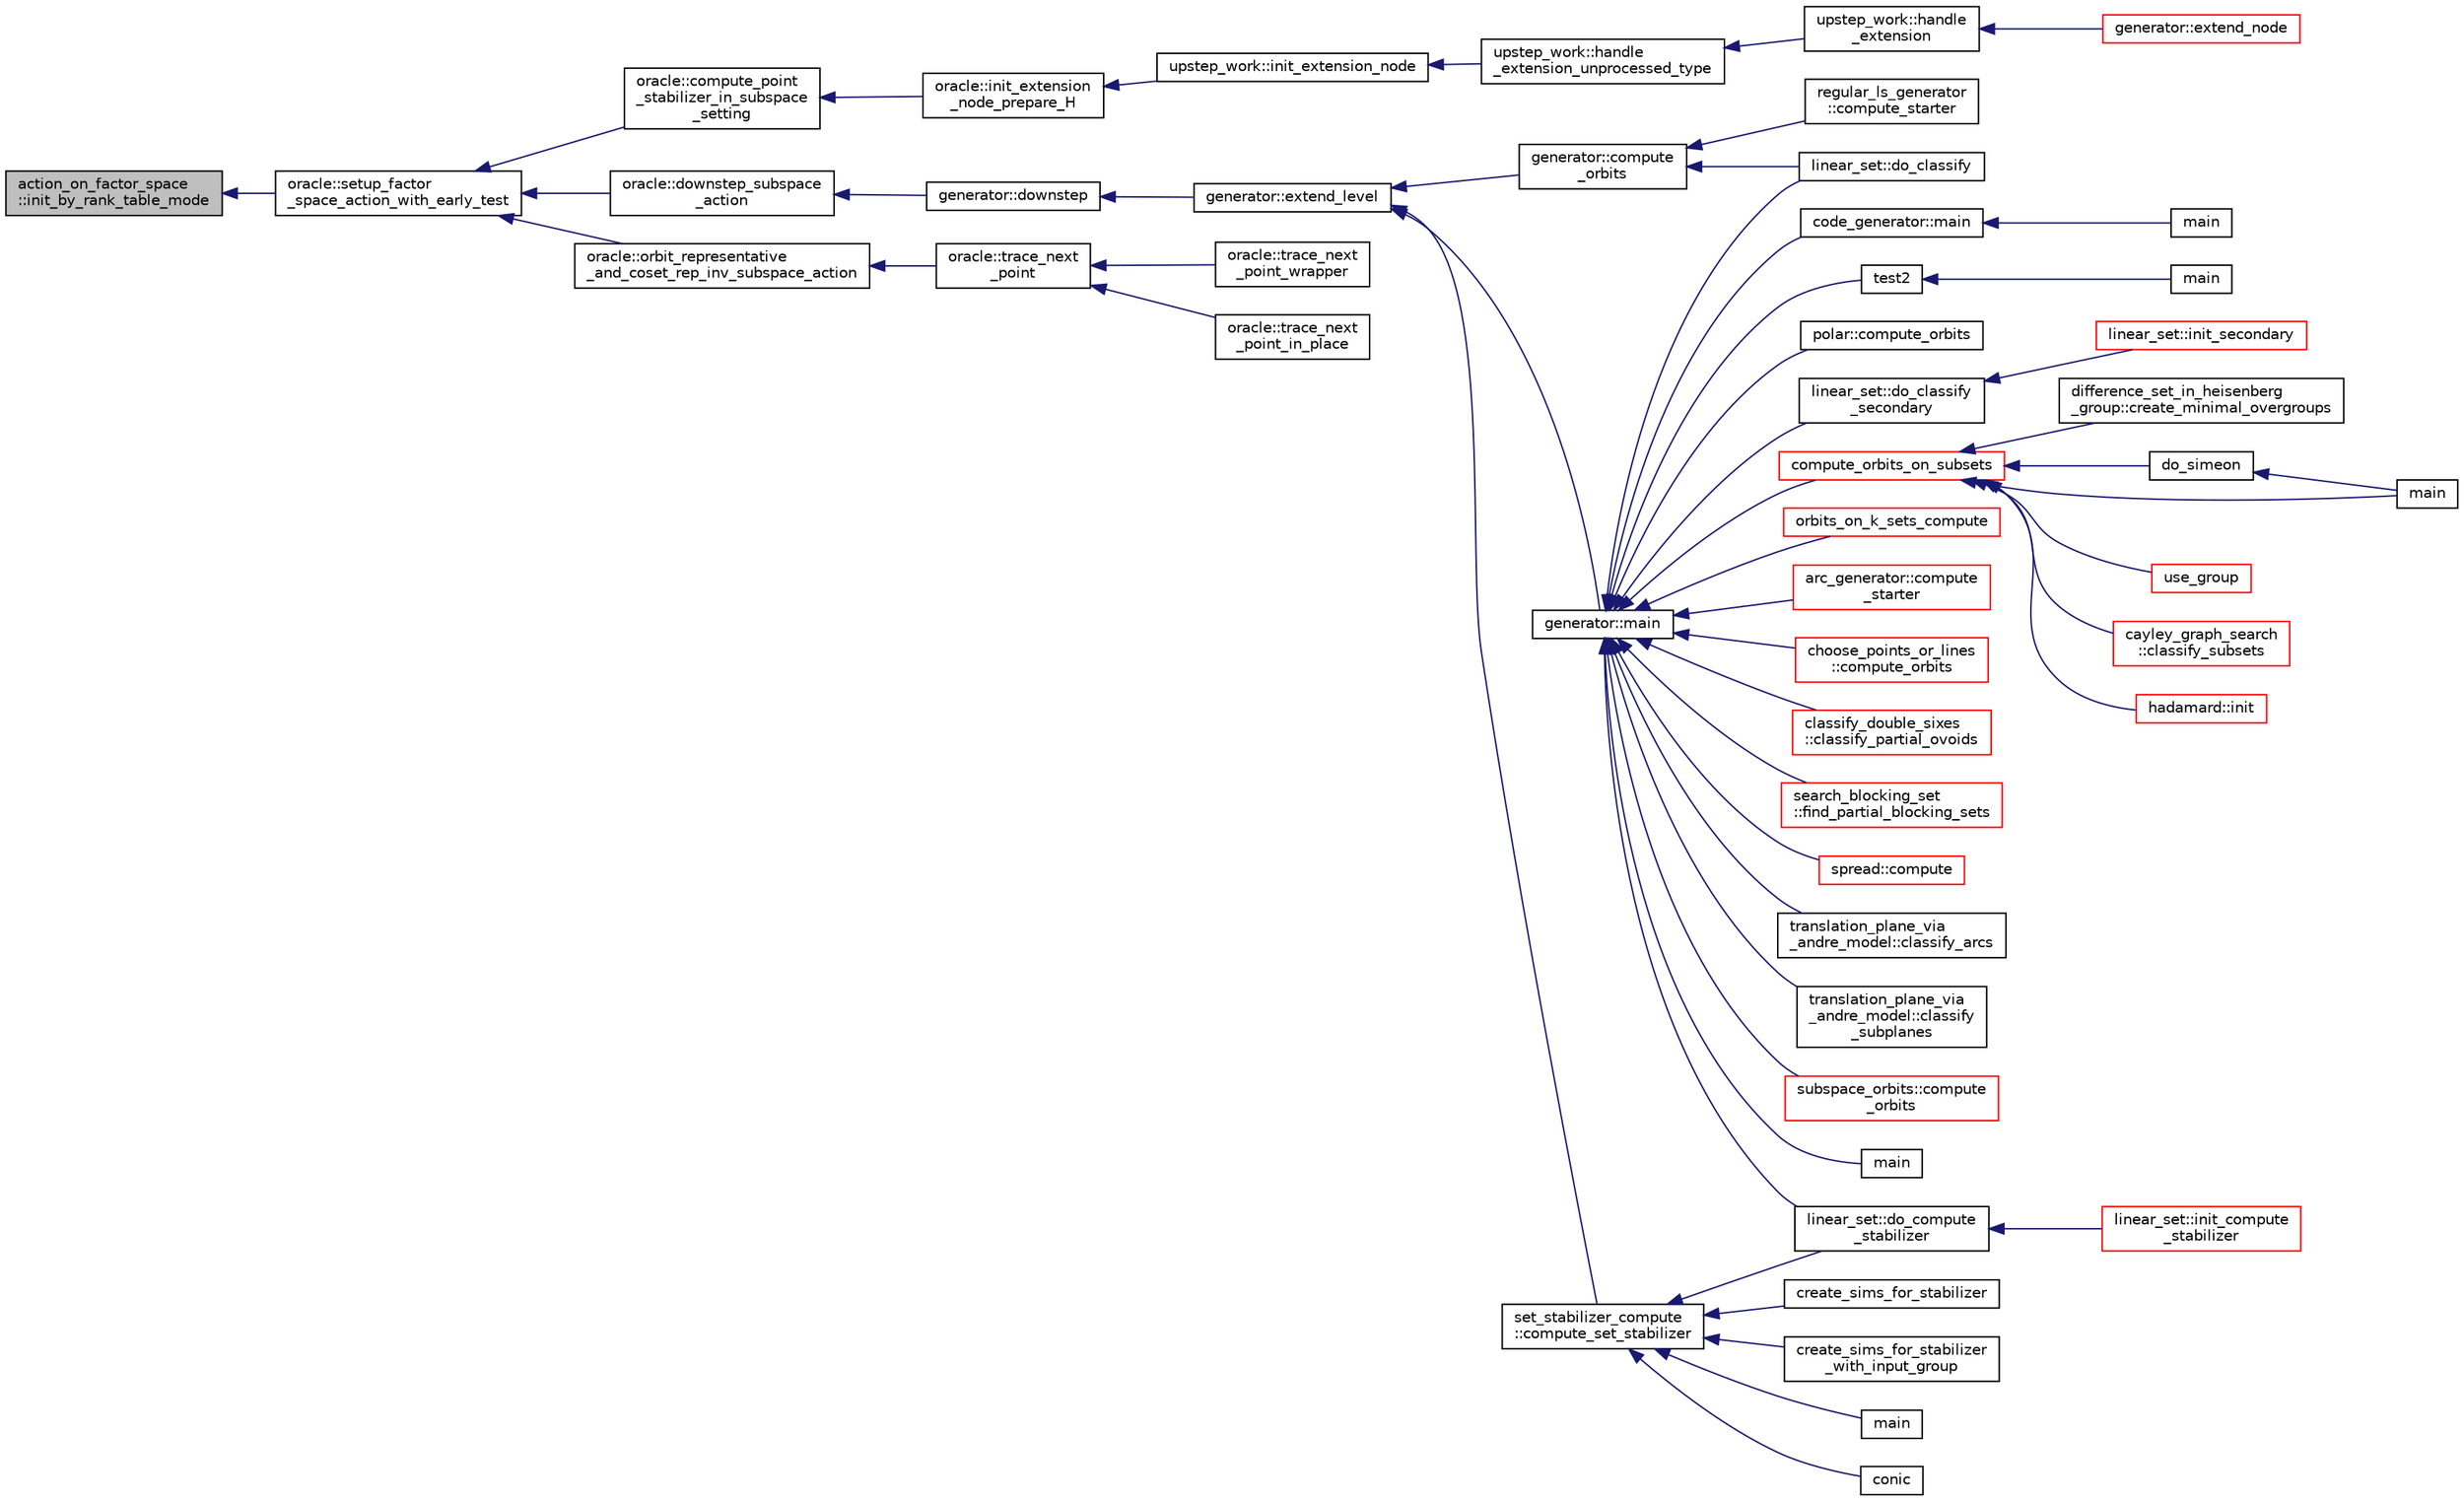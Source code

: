 digraph "action_on_factor_space::init_by_rank_table_mode"
{
  edge [fontname="Helvetica",fontsize="10",labelfontname="Helvetica",labelfontsize="10"];
  node [fontname="Helvetica",fontsize="10",shape=record];
  rankdir="LR";
  Node768 [label="action_on_factor_space\l::init_by_rank_table_mode",height=0.2,width=0.4,color="black", fillcolor="grey75", style="filled", fontcolor="black"];
  Node768 -> Node769 [dir="back",color="midnightblue",fontsize="10",style="solid",fontname="Helvetica"];
  Node769 [label="oracle::setup_factor\l_space_action_with_early_test",height=0.2,width=0.4,color="black", fillcolor="white", style="filled",URL="$d7/da7/classoracle.html#a7c26a85886666829e9727df91d2f01ad"];
  Node769 -> Node770 [dir="back",color="midnightblue",fontsize="10",style="solid",fontname="Helvetica"];
  Node770 [label="oracle::compute_point\l_stabilizer_in_subspace\l_setting",height=0.2,width=0.4,color="black", fillcolor="white", style="filled",URL="$d7/da7/classoracle.html#ac88b56b30c84a4b5cd9b75869d468025"];
  Node770 -> Node771 [dir="back",color="midnightblue",fontsize="10",style="solid",fontname="Helvetica"];
  Node771 [label="oracle::init_extension\l_node_prepare_H",height=0.2,width=0.4,color="black", fillcolor="white", style="filled",URL="$d7/da7/classoracle.html#a6a121e9674bbd011685430a95dbc1b77"];
  Node771 -> Node772 [dir="back",color="midnightblue",fontsize="10",style="solid",fontname="Helvetica"];
  Node772 [label="upstep_work::init_extension_node",height=0.2,width=0.4,color="black", fillcolor="white", style="filled",URL="$d2/dd6/classupstep__work.html#ad74931a4c6dc97102d405a755433297d"];
  Node772 -> Node773 [dir="back",color="midnightblue",fontsize="10",style="solid",fontname="Helvetica"];
  Node773 [label="upstep_work::handle\l_extension_unprocessed_type",height=0.2,width=0.4,color="black", fillcolor="white", style="filled",URL="$d2/dd6/classupstep__work.html#a4687dfab87eb7d0646cb79008dd3d32d"];
  Node773 -> Node774 [dir="back",color="midnightblue",fontsize="10",style="solid",fontname="Helvetica"];
  Node774 [label="upstep_work::handle\l_extension",height=0.2,width=0.4,color="black", fillcolor="white", style="filled",URL="$d2/dd6/classupstep__work.html#ad8ba22a74e9884f92e11340b24e6a6d6"];
  Node774 -> Node775 [dir="back",color="midnightblue",fontsize="10",style="solid",fontname="Helvetica"];
  Node775 [label="generator::extend_node",height=0.2,width=0.4,color="red", fillcolor="white", style="filled",URL="$d7/d73/classgenerator.html#ac71fa071cf218f54cdd9306a541744ae"];
  Node769 -> Node845 [dir="back",color="midnightblue",fontsize="10",style="solid",fontname="Helvetica"];
  Node845 [label="oracle::downstep_subspace\l_action",height=0.2,width=0.4,color="black", fillcolor="white", style="filled",URL="$d7/da7/classoracle.html#a26f568b84b1ca2c24f619278ac88c407"];
  Node845 -> Node846 [dir="back",color="midnightblue",fontsize="10",style="solid",fontname="Helvetica"];
  Node846 [label="generator::downstep",height=0.2,width=0.4,color="black", fillcolor="white", style="filled",URL="$d7/d73/classgenerator.html#ad90bc284af0b5f5beae960a0bd7a5b43"];
  Node846 -> Node777 [dir="back",color="midnightblue",fontsize="10",style="solid",fontname="Helvetica"];
  Node777 [label="generator::extend_level",height=0.2,width=0.4,color="black", fillcolor="white", style="filled",URL="$d7/d73/classgenerator.html#a91b84d80ccec0cd2136bc221c30e0f8e"];
  Node777 -> Node778 [dir="back",color="midnightblue",fontsize="10",style="solid",fontname="Helvetica"];
  Node778 [label="set_stabilizer_compute\l::compute_set_stabilizer",height=0.2,width=0.4,color="black", fillcolor="white", style="filled",URL="$d8/dc6/classset__stabilizer__compute.html#ad4f92074322e98c7cd0ed5d4f8486b76"];
  Node778 -> Node779 [dir="back",color="midnightblue",fontsize="10",style="solid",fontname="Helvetica"];
  Node779 [label="main",height=0.2,width=0.4,color="black", fillcolor="white", style="filled",URL="$db/d67/test__hyperoval_8_c.html#a3c04138a5bfe5d72780bb7e82a18e627"];
  Node778 -> Node780 [dir="back",color="midnightblue",fontsize="10",style="solid",fontname="Helvetica"];
  Node780 [label="conic",height=0.2,width=0.4,color="black", fillcolor="white", style="filled",URL="$d4/de8/conic_8_c.html#a96def9474b981a9d5831a9b48d85d652"];
  Node778 -> Node781 [dir="back",color="midnightblue",fontsize="10",style="solid",fontname="Helvetica"];
  Node781 [label="linear_set::do_compute\l_stabilizer",height=0.2,width=0.4,color="black", fillcolor="white", style="filled",URL="$dd/d86/classlinear__set.html#ae8f58ded28fb5370f4459cca42b7463b"];
  Node781 -> Node782 [dir="back",color="midnightblue",fontsize="10",style="solid",fontname="Helvetica"];
  Node782 [label="linear_set::init_compute\l_stabilizer",height=0.2,width=0.4,color="red", fillcolor="white", style="filled",URL="$dd/d86/classlinear__set.html#a0cc3eaec1896fdc977b62e94623b055b"];
  Node778 -> Node784 [dir="back",color="midnightblue",fontsize="10",style="solid",fontname="Helvetica"];
  Node784 [label="create_sims_for_stabilizer",height=0.2,width=0.4,color="black", fillcolor="white", style="filled",URL="$d0/d76/tl__algebra__and__number__theory_8h.html#af2c67d225072549409be710ac3cd30f8"];
  Node778 -> Node785 [dir="back",color="midnightblue",fontsize="10",style="solid",fontname="Helvetica"];
  Node785 [label="create_sims_for_stabilizer\l_with_input_group",height=0.2,width=0.4,color="black", fillcolor="white", style="filled",URL="$d0/d76/tl__algebra__and__number__theory_8h.html#af5482567a8d6ba5c2fe593bf6f7f9a0f"];
  Node777 -> Node786 [dir="back",color="midnightblue",fontsize="10",style="solid",fontname="Helvetica"];
  Node786 [label="generator::compute\l_orbits",height=0.2,width=0.4,color="black", fillcolor="white", style="filled",URL="$d7/d73/classgenerator.html#a23989bc20ecaaed39c4119c758367f40"];
  Node786 -> Node787 [dir="back",color="midnightblue",fontsize="10",style="solid",fontname="Helvetica"];
  Node787 [label="regular_ls_generator\l::compute_starter",height=0.2,width=0.4,color="black", fillcolor="white", style="filled",URL="$d2/dd8/classregular__ls__generator.html#aa38907741058694a73194b02ceb4a53d"];
  Node786 -> Node788 [dir="back",color="midnightblue",fontsize="10",style="solid",fontname="Helvetica"];
  Node788 [label="linear_set::do_classify",height=0.2,width=0.4,color="black", fillcolor="white", style="filled",URL="$dd/d86/classlinear__set.html#a3eb2dbce7fa8b71901dfc12f288ddd0c"];
  Node777 -> Node789 [dir="back",color="midnightblue",fontsize="10",style="solid",fontname="Helvetica"];
  Node789 [label="generator::main",height=0.2,width=0.4,color="black", fillcolor="white", style="filled",URL="$d7/d73/classgenerator.html#a01abff8e9f231bf0d82e2e8e0061f242"];
  Node789 -> Node790 [dir="back",color="midnightblue",fontsize="10",style="solid",fontname="Helvetica"];
  Node790 [label="main",height=0.2,width=0.4,color="black", fillcolor="white", style="filled",URL="$d2/d11/codes_8h.html#a217dbf8b442f20279ea00b898af96f52"];
  Node789 -> Node791 [dir="back",color="midnightblue",fontsize="10",style="solid",fontname="Helvetica"];
  Node791 [label="code_generator::main",height=0.2,width=0.4,color="black", fillcolor="white", style="filled",URL="$db/d37/classcode__generator.html#ab3cf3a306e4032c2b471ac95321c599f"];
  Node791 -> Node792 [dir="back",color="midnightblue",fontsize="10",style="solid",fontname="Helvetica"];
  Node792 [label="main",height=0.2,width=0.4,color="black", fillcolor="white", style="filled",URL="$d4/d4f/codes_8_c.html#a217dbf8b442f20279ea00b898af96f52"];
  Node789 -> Node793 [dir="back",color="midnightblue",fontsize="10",style="solid",fontname="Helvetica"];
  Node793 [label="test2",height=0.2,width=0.4,color="black", fillcolor="white", style="filled",URL="$d9/db0/factor__space_8_c.html#a39d73a812e5fd8f1bc111e948368cb10"];
  Node793 -> Node794 [dir="back",color="midnightblue",fontsize="10",style="solid",fontname="Helvetica"];
  Node794 [label="main",height=0.2,width=0.4,color="black", fillcolor="white", style="filled",URL="$d9/db0/factor__space_8_c.html#a3c04138a5bfe5d72780bb7e82a18e627"];
  Node789 -> Node795 [dir="back",color="midnightblue",fontsize="10",style="solid",fontname="Helvetica"];
  Node795 [label="polar::compute_orbits",height=0.2,width=0.4,color="black", fillcolor="white", style="filled",URL="$da/d1c/classpolar.html#ac4c3c4f95d14c74ff4a3ec3f3479a1da"];
  Node789 -> Node788 [dir="back",color="midnightblue",fontsize="10",style="solid",fontname="Helvetica"];
  Node789 -> Node796 [dir="back",color="midnightblue",fontsize="10",style="solid",fontname="Helvetica"];
  Node796 [label="linear_set::do_classify\l_secondary",height=0.2,width=0.4,color="black", fillcolor="white", style="filled",URL="$dd/d86/classlinear__set.html#a47eb7f9995f3343abd3bdfbf9a9a9162"];
  Node796 -> Node797 [dir="back",color="midnightblue",fontsize="10",style="solid",fontname="Helvetica"];
  Node797 [label="linear_set::init_secondary",height=0.2,width=0.4,color="red", fillcolor="white", style="filled",URL="$dd/d86/classlinear__set.html#a7bf8cd7805559b5762921687a7c1ed97"];
  Node789 -> Node781 [dir="back",color="midnightblue",fontsize="10",style="solid",fontname="Helvetica"];
  Node789 -> Node799 [dir="back",color="midnightblue",fontsize="10",style="solid",fontname="Helvetica"];
  Node799 [label="compute_orbits_on_subsets",height=0.2,width=0.4,color="red", fillcolor="white", style="filled",URL="$d3/d35/snakes__and__ladders__global_8_c.html#af33697aede0480110b1227f727252637"];
  Node799 -> Node800 [dir="back",color="midnightblue",fontsize="10",style="solid",fontname="Helvetica"];
  Node800 [label="cayley_graph_search\l::classify_subsets",height=0.2,width=0.4,color="red", fillcolor="white", style="filled",URL="$de/dae/classcayley__graph__search.html#a4cf8a90752e018a281481ac80ad52c4b"];
  Node799 -> Node803 [dir="back",color="midnightblue",fontsize="10",style="solid",fontname="Helvetica"];
  Node803 [label="hadamard::init",height=0.2,width=0.4,color="red", fillcolor="white", style="filled",URL="$d7/dbb/classhadamard.html#a16af359850b8bdd0d2a73e260d496c33"];
  Node799 -> Node805 [dir="back",color="midnightblue",fontsize="10",style="solid",fontname="Helvetica"];
  Node805 [label="difference_set_in_heisenberg\l_group::create_minimal_overgroups",height=0.2,width=0.4,color="black", fillcolor="white", style="filled",URL="$de/d8a/classdifference__set__in__heisenberg__group.html#a9bde5ad5da3ebaebf98fbfd3e8110b79"];
  Node799 -> Node806 [dir="back",color="midnightblue",fontsize="10",style="solid",fontname="Helvetica"];
  Node806 [label="main",height=0.2,width=0.4,color="black", fillcolor="white", style="filled",URL="$d5/d13/simeon_8_c.html#ae66f6b31b5ad750f1fe042a706a4e3d4"];
  Node799 -> Node807 [dir="back",color="midnightblue",fontsize="10",style="solid",fontname="Helvetica"];
  Node807 [label="do_simeon",height=0.2,width=0.4,color="black", fillcolor="white", style="filled",URL="$d5/d13/simeon_8_c.html#a36cf3f9cb484fa44da7a7dfcbe9385d0"];
  Node807 -> Node806 [dir="back",color="midnightblue",fontsize="10",style="solid",fontname="Helvetica"];
  Node799 -> Node808 [dir="back",color="midnightblue",fontsize="10",style="solid",fontname="Helvetica"];
  Node808 [label="use_group",height=0.2,width=0.4,color="red", fillcolor="white", style="filled",URL="$d9/d9f/all__cliques_8_c.html#aba62531e97173264c39afe2c7857af31"];
  Node789 -> Node817 [dir="back",color="midnightblue",fontsize="10",style="solid",fontname="Helvetica"];
  Node817 [label="orbits_on_k_sets_compute",height=0.2,width=0.4,color="red", fillcolor="white", style="filled",URL="$d3/d35/snakes__and__ladders__global_8_c.html#a96743526b15703539d544499276aaa71"];
  Node789 -> Node828 [dir="back",color="midnightblue",fontsize="10",style="solid",fontname="Helvetica"];
  Node828 [label="arc_generator::compute\l_starter",height=0.2,width=0.4,color="red", fillcolor="white", style="filled",URL="$d4/d21/classarc__generator.html#aad1dcec3a1c302e743d574bd1ac857d9"];
  Node789 -> Node833 [dir="back",color="midnightblue",fontsize="10",style="solid",fontname="Helvetica"];
  Node833 [label="choose_points_or_lines\l::compute_orbits",height=0.2,width=0.4,color="red", fillcolor="white", style="filled",URL="$d6/d75/classchoose__points__or__lines.html#adc353e2d41dc8a39563322c8cdd85f61"];
  Node789 -> Node835 [dir="back",color="midnightblue",fontsize="10",style="solid",fontname="Helvetica"];
  Node835 [label="classify_double_sixes\l::classify_partial_ovoids",height=0.2,width=0.4,color="red", fillcolor="white", style="filled",URL="$dd/d23/classclassify__double__sixes.html#a2253fca143a0e8a3e39655eb05668ae9"];
  Node789 -> Node837 [dir="back",color="midnightblue",fontsize="10",style="solid",fontname="Helvetica"];
  Node837 [label="search_blocking_set\l::find_partial_blocking_sets",height=0.2,width=0.4,color="red", fillcolor="white", style="filled",URL="$dc/d36/classsearch__blocking__set.html#ad3fdb3d356db75a02c406bc9d4e9e9b6"];
  Node789 -> Node839 [dir="back",color="midnightblue",fontsize="10",style="solid",fontname="Helvetica"];
  Node839 [label="spread::compute",height=0.2,width=0.4,color="red", fillcolor="white", style="filled",URL="$da/dc1/classspread.html#a9674466d3e03b8dad79882299c638a21"];
  Node789 -> Node841 [dir="back",color="midnightblue",fontsize="10",style="solid",fontname="Helvetica"];
  Node841 [label="translation_plane_via\l_andre_model::classify_arcs",height=0.2,width=0.4,color="black", fillcolor="white", style="filled",URL="$d1/dcc/classtranslation__plane__via__andre__model.html#ac8f002e812a8b152d41e806688601c5e"];
  Node789 -> Node842 [dir="back",color="midnightblue",fontsize="10",style="solid",fontname="Helvetica"];
  Node842 [label="translation_plane_via\l_andre_model::classify\l_subplanes",height=0.2,width=0.4,color="black", fillcolor="white", style="filled",URL="$d1/dcc/classtranslation__plane__via__andre__model.html#a794fefa95f0a7f7b887133375988ee55"];
  Node789 -> Node843 [dir="back",color="midnightblue",fontsize="10",style="solid",fontname="Helvetica"];
  Node843 [label="subspace_orbits::compute\l_orbits",height=0.2,width=0.4,color="red", fillcolor="white", style="filled",URL="$d2/d9f/classsubspace__orbits.html#a2778f8d49cde1675de1ef6acfe180b63"];
  Node769 -> Node847 [dir="back",color="midnightblue",fontsize="10",style="solid",fontname="Helvetica"];
  Node847 [label="oracle::orbit_representative\l_and_coset_rep_inv_subspace_action",height=0.2,width=0.4,color="black", fillcolor="white", style="filled",URL="$d7/da7/classoracle.html#a5a4d27cde89e99450305410536b51915"];
  Node847 -> Node848 [dir="back",color="midnightblue",fontsize="10",style="solid",fontname="Helvetica"];
  Node848 [label="oracle::trace_next\l_point",height=0.2,width=0.4,color="black", fillcolor="white", style="filled",URL="$d7/da7/classoracle.html#ae86c3f9d4b95b5a6e88ee0959942ecde"];
  Node848 -> Node849 [dir="back",color="midnightblue",fontsize="10",style="solid",fontname="Helvetica"];
  Node849 [label="oracle::trace_next\l_point_wrapper",height=0.2,width=0.4,color="black", fillcolor="white", style="filled",URL="$d7/da7/classoracle.html#a33e1e9e4dde6fbecd7ae858576a7132f"];
  Node848 -> Node850 [dir="back",color="midnightblue",fontsize="10",style="solid",fontname="Helvetica"];
  Node850 [label="oracle::trace_next\l_point_in_place",height=0.2,width=0.4,color="black", fillcolor="white", style="filled",URL="$d7/da7/classoracle.html#a4dbea33418d5c0f550a960a5c83194a5"];
}
